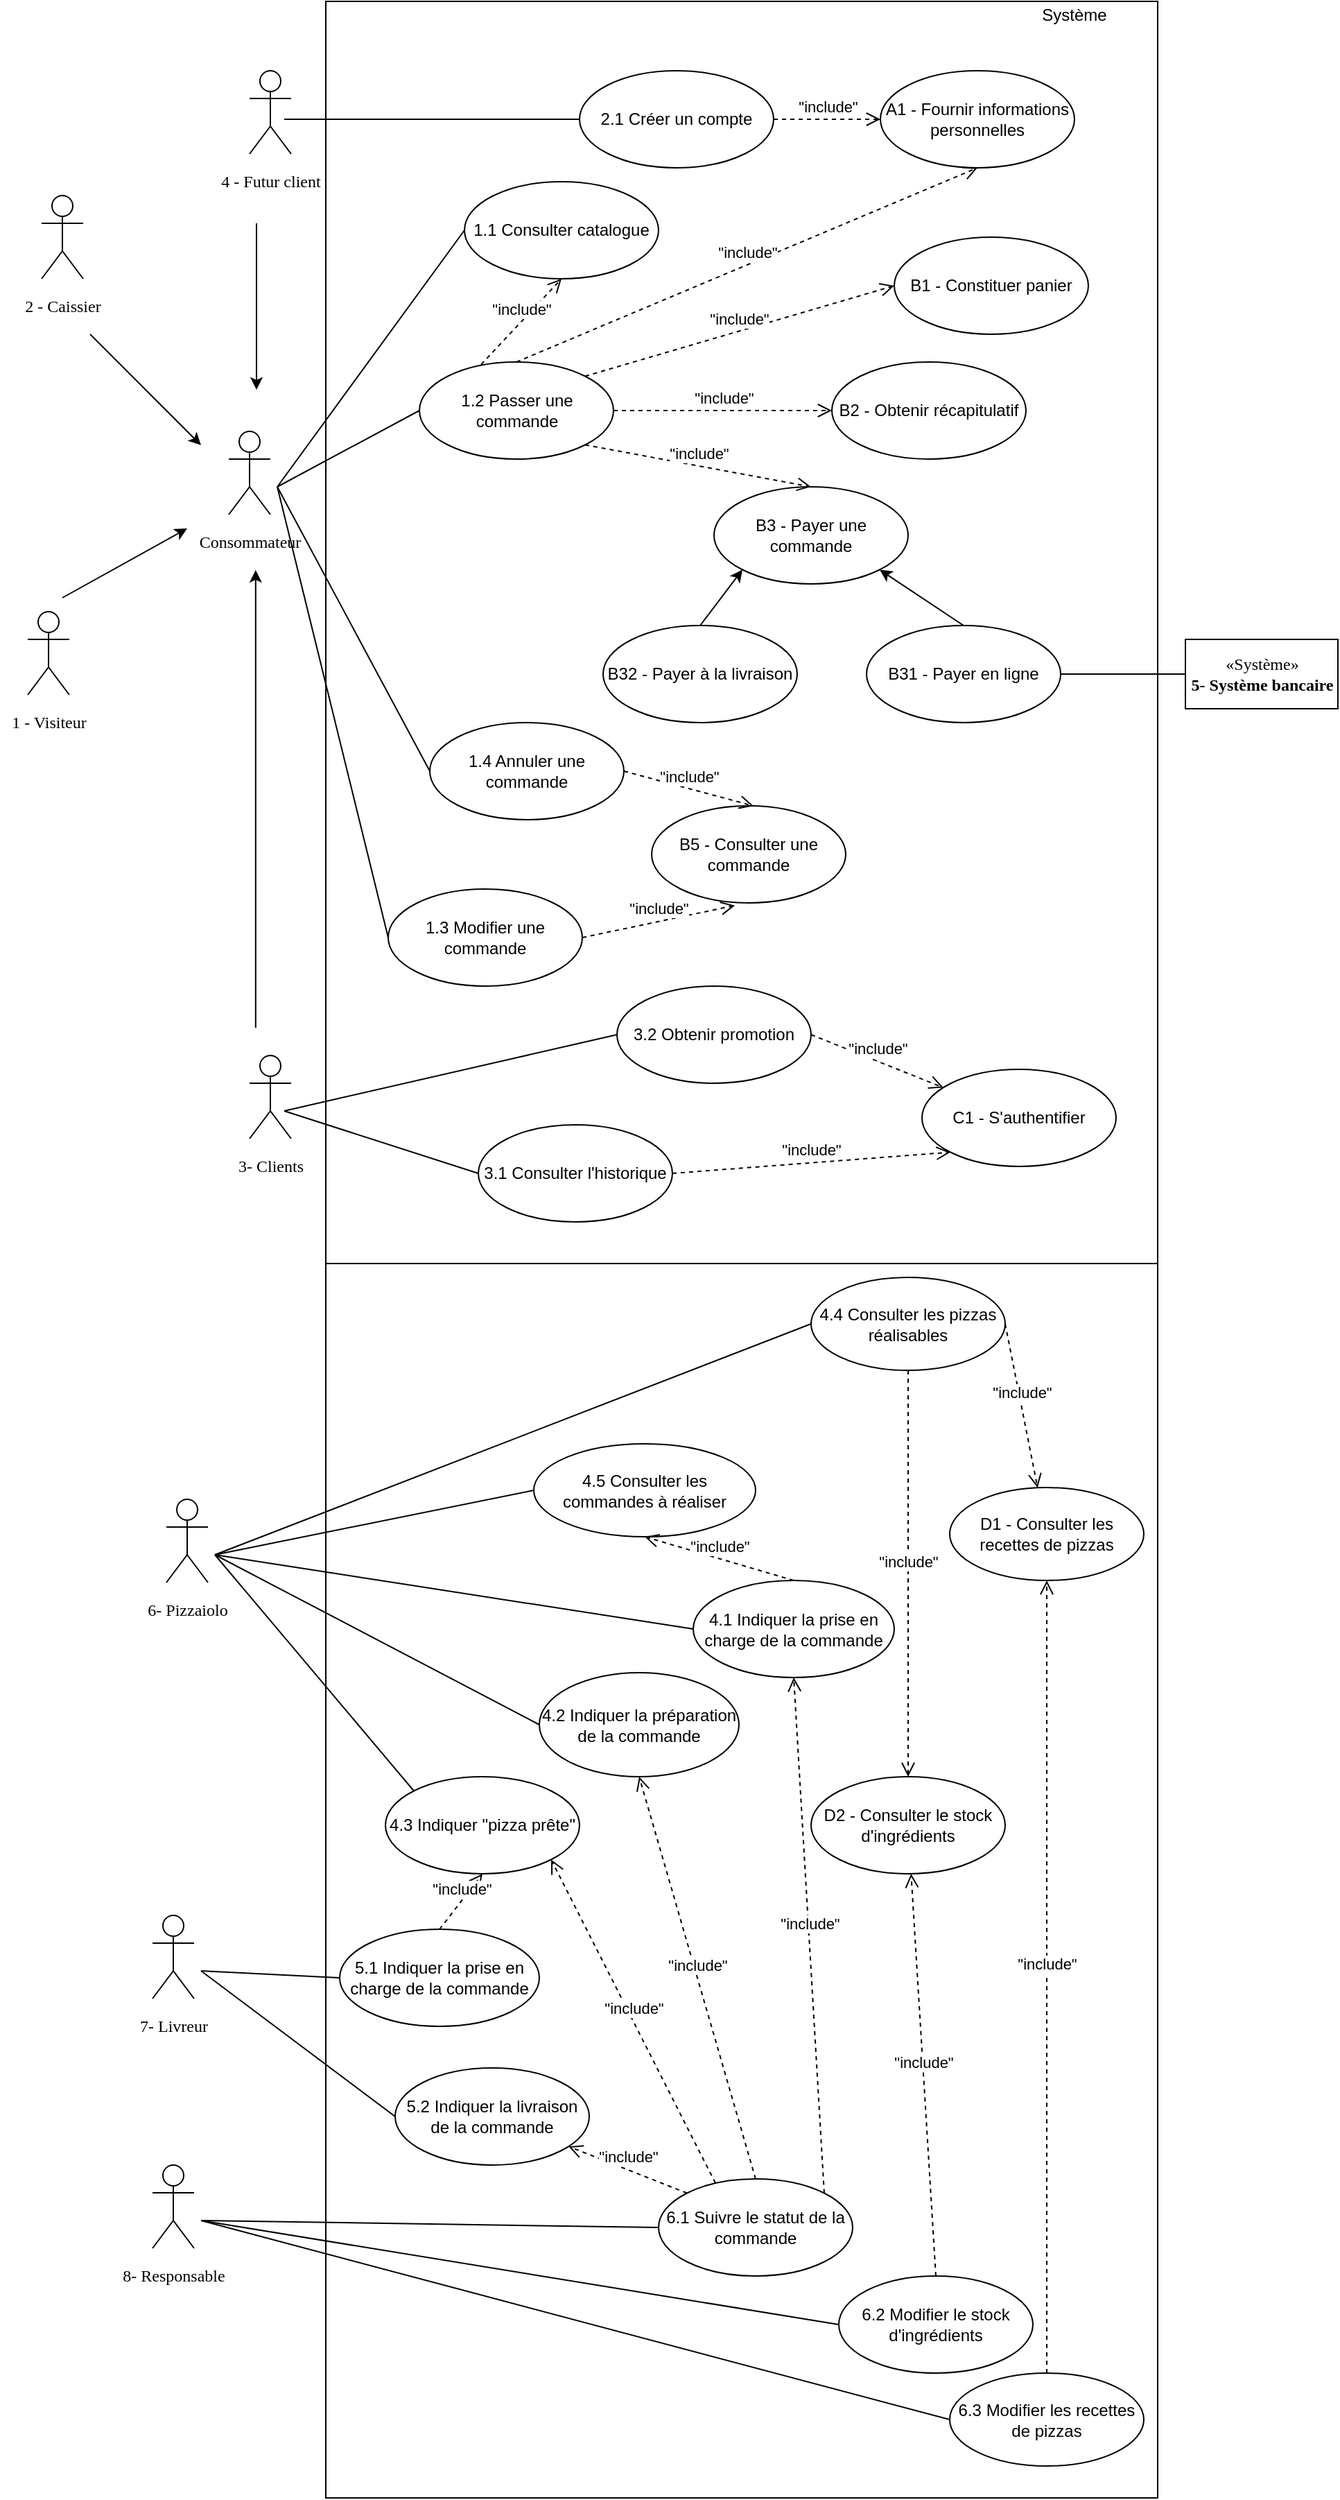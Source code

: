 <mxfile version="12.9.9" type="device"><diagram id="ctI2LuNQ0gcwLJY-sGpV" name="Page-1"><mxGraphModel dx="3130" dy="1325" grid="1" gridSize="10" guides="1" tooltips="1" connect="1" arrows="1" fold="1" page="1" pageScale="1" pageWidth="827" pageHeight="1169" math="0" shadow="0"><root><mxCell id="0"/><mxCell id="1" parent="0"/><mxCell id="JdWaDfL5FiyMulngiToU-1" value="" style="group" parent="1" vertex="1" connectable="0"><mxGeometry x="15" y="470" width="65" height="90" as="geometry"/></mxCell><mxCell id="JdWaDfL5FiyMulngiToU-2" value="Actor" style="shape=umlActor;verticalLabelPosition=bottom;labelBackgroundColor=#ffffff;verticalAlign=top;html=1;noLabel=1;fontColor=none;" parent="JdWaDfL5FiyMulngiToU-1" vertex="1"><mxGeometry x="5" width="30" height="60" as="geometry"/></mxCell><mxCell id="JdWaDfL5FiyMulngiToU-3" value="Consommateur" style="text;html=1;align=center;verticalAlign=middle;resizable=0;points=[];autosize=1;fontFamily=Times New Roman;fontColor=none;" parent="JdWaDfL5FiyMulngiToU-1" vertex="1"><mxGeometry x="-25" y="70" width="90" height="20" as="geometry"/></mxCell><mxCell id="JdWaDfL5FiyMulngiToU-4" value="«Système»&lt;br&gt;&lt;b&gt;5- Système bancaire&lt;br&gt;&lt;/b&gt;" style="html=1;labelBackgroundColor=none;fontFamily=Times New Roman;fontColor=none;" parent="1" vertex="1"><mxGeometry x="710" y="620" width="110" height="50" as="geometry"/></mxCell><mxCell id="JdWaDfL5FiyMulngiToU-5" value="" style="rounded=0;whiteSpace=wrap;html=1;" parent="1" vertex="1"><mxGeometry x="90" y="160" width="600" height="910" as="geometry"/></mxCell><mxCell id="JdWaDfL5FiyMulngiToU-6" value="Système" style="text;html=1;strokeColor=none;fillColor=none;align=center;verticalAlign=middle;whiteSpace=wrap;rounded=0;" parent="1" vertex="1"><mxGeometry x="610" y="160" width="40" height="20" as="geometry"/></mxCell><mxCell id="JdWaDfL5FiyMulngiToU-7" value="1.2 Passer une commande" style="ellipse;whiteSpace=wrap;html=1;" parent="1" vertex="1"><mxGeometry x="157.5" y="420" width="140" height="70" as="geometry"/></mxCell><mxCell id="JdWaDfL5FiyMulngiToU-8" value="B3 - Payer une commande" style="ellipse;whiteSpace=wrap;html=1;" parent="1" vertex="1"><mxGeometry x="370" y="510" width="140" height="70" as="geometry"/></mxCell><mxCell id="JdWaDfL5FiyMulngiToU-9" value="1.3 Modifier une commande" style="ellipse;whiteSpace=wrap;html=1;" parent="1" vertex="1"><mxGeometry x="135" y="800" width="140" height="70" as="geometry"/></mxCell><mxCell id="JdWaDfL5FiyMulngiToU-10" value="1.4 Annuler une commande" style="ellipse;whiteSpace=wrap;html=1;" parent="1" vertex="1"><mxGeometry x="165" y="680" width="140" height="70" as="geometry"/></mxCell><mxCell id="JdWaDfL5FiyMulngiToU-11" value="" style="endArrow=none;html=1;entryX=0;entryY=0.5;entryDx=0;entryDy=0;" parent="1" target="JdWaDfL5FiyMulngiToU-7" edge="1"><mxGeometry width="50" height="50" relative="1" as="geometry"><mxPoint x="55.0" y="510.0" as="sourcePoint"/><mxPoint x="585" y="520" as="targetPoint"/></mxGeometry></mxCell><mxCell id="JdWaDfL5FiyMulngiToU-12" value="B5 - Consulter une commande" style="ellipse;whiteSpace=wrap;html=1;" parent="1" vertex="1"><mxGeometry x="325" y="740" width="140" height="70" as="geometry"/></mxCell><mxCell id="JdWaDfL5FiyMulngiToU-13" value="" style="endArrow=none;html=1;entryX=0;entryY=0.5;entryDx=0;entryDy=0;" parent="1" target="JdWaDfL5FiyMulngiToU-9" edge="1"><mxGeometry width="50" height="50" relative="1" as="geometry"><mxPoint x="55.0" y="510.0" as="sourcePoint"/><mxPoint x="565" y="490" as="targetPoint"/></mxGeometry></mxCell><mxCell id="JdWaDfL5FiyMulngiToU-14" value="" style="endArrow=none;html=1;entryX=0;entryY=0.5;entryDx=0;entryDy=0;" parent="1" target="JdWaDfL5FiyMulngiToU-10" edge="1"><mxGeometry width="50" height="50" relative="1" as="geometry"><mxPoint x="55.0" y="510.0" as="sourcePoint"/><mxPoint x="565" y="490" as="targetPoint"/></mxGeometry></mxCell><mxCell id="JdWaDfL5FiyMulngiToU-15" value="&quot;include&quot;" style="html=1;verticalAlign=bottom;endArrow=open;dashed=1;endSize=8;exitX=1;exitY=0.5;exitDx=0;exitDy=0;entryX=0.525;entryY=0.001;entryDx=0;entryDy=0;entryPerimeter=0;" parent="1" source="JdWaDfL5FiyMulngiToU-10" target="JdWaDfL5FiyMulngiToU-12" edge="1"><mxGeometry relative="1" as="geometry"><mxPoint x="725" y="630" as="sourcePoint"/><mxPoint x="645" y="630" as="targetPoint"/></mxGeometry></mxCell><mxCell id="JdWaDfL5FiyMulngiToU-16" value="&quot;include&quot;" style="html=1;verticalAlign=bottom;endArrow=open;dashed=1;endSize=8;entryX=0.429;entryY=1.026;entryDx=0;entryDy=0;exitX=1;exitY=0.5;exitDx=0;exitDy=0;entryPerimeter=0;" parent="1" source="JdWaDfL5FiyMulngiToU-9" target="JdWaDfL5FiyMulngiToU-12" edge="1"><mxGeometry relative="1" as="geometry"><mxPoint x="469" y="680" as="sourcePoint"/><mxPoint x="428.5" y="740.07" as="targetPoint"/></mxGeometry></mxCell><mxCell id="JdWaDfL5FiyMulngiToU-17" value="B32 - Payer à la livraison" style="ellipse;whiteSpace=wrap;html=1;" parent="1" vertex="1"><mxGeometry x="290" y="610" width="140" height="70" as="geometry"/></mxCell><mxCell id="JdWaDfL5FiyMulngiToU-18" value="B31 - Payer en ligne" style="ellipse;whiteSpace=wrap;html=1;" parent="1" vertex="1"><mxGeometry x="480" y="610" width="140" height="70" as="geometry"/></mxCell><mxCell id="JdWaDfL5FiyMulngiToU-19" value="" style="endArrow=none;html=1;entryX=0;entryY=0.5;entryDx=0;entryDy=0;exitX=1;exitY=0.5;exitDx=0;exitDy=0;" parent="1" source="JdWaDfL5FiyMulngiToU-18" target="JdWaDfL5FiyMulngiToU-4" edge="1"><mxGeometry width="50" height="50" relative="1" as="geometry"><mxPoint x="365" y="620" as="sourcePoint"/><mxPoint x="415" y="570" as="targetPoint"/></mxGeometry></mxCell><mxCell id="JdWaDfL5FiyMulngiToU-20" value="&quot;include&quot;" style="html=1;verticalAlign=bottom;endArrow=open;dashed=1;endSize=8;exitX=1;exitY=1;exitDx=0;exitDy=0;entryX=0.5;entryY=0;entryDx=0;entryDy=0;" parent="1" source="JdWaDfL5FiyMulngiToU-7" target="JdWaDfL5FiyMulngiToU-8" edge="1"><mxGeometry relative="1" as="geometry"><mxPoint x="365" y="860" as="sourcePoint"/><mxPoint x="538.5" y="950.07" as="targetPoint"/></mxGeometry></mxCell><mxCell id="JdWaDfL5FiyMulngiToU-21" value="" style="endArrow=classic;html=1;exitX=0.5;exitY=0;exitDx=0;exitDy=0;entryX=0;entryY=1;entryDx=0;entryDy=0;" parent="1" source="JdWaDfL5FiyMulngiToU-17" target="JdWaDfL5FiyMulngiToU-8" edge="1"><mxGeometry width="50" height="50" relative="1" as="geometry"><mxPoint x="365" y="580" as="sourcePoint"/><mxPoint x="415" y="530" as="targetPoint"/></mxGeometry></mxCell><mxCell id="JdWaDfL5FiyMulngiToU-22" value="" style="endArrow=classic;html=1;exitX=0.5;exitY=0;exitDx=0;exitDy=0;entryX=1;entryY=1;entryDx=0;entryDy=0;" parent="1" source="JdWaDfL5FiyMulngiToU-18" target="JdWaDfL5FiyMulngiToU-8" edge="1"><mxGeometry width="50" height="50" relative="1" as="geometry"><mxPoint x="355" y="630" as="sourcePoint"/><mxPoint x="455.503" y="569.749" as="targetPoint"/></mxGeometry></mxCell><mxCell id="JdWaDfL5FiyMulngiToU-24" value="1.1 Consulter catalogue" style="ellipse;whiteSpace=wrap;html=1;" parent="1" vertex="1"><mxGeometry x="190" y="290" width="140" height="70" as="geometry"/></mxCell><mxCell id="JdWaDfL5FiyMulngiToU-25" value="B1 - Constituer panier" style="ellipse;whiteSpace=wrap;html=1;" parent="1" vertex="1"><mxGeometry x="500" y="330" width="140" height="70" as="geometry"/></mxCell><mxCell id="JdWaDfL5FiyMulngiToU-26" value="" style="endArrow=none;html=1;entryX=0;entryY=0.5;entryDx=0;entryDy=0;" parent="1" target="JdWaDfL5FiyMulngiToU-24" edge="1"><mxGeometry width="50" height="50" relative="1" as="geometry"><mxPoint x="55.0" y="510.0" as="sourcePoint"/><mxPoint x="185" y="445" as="targetPoint"/></mxGeometry></mxCell><mxCell id="JdWaDfL5FiyMulngiToU-27" value="&quot;include&quot;" style="html=1;verticalAlign=bottom;endArrow=open;dashed=1;endSize=8;exitX=1;exitY=0;exitDx=0;exitDy=0;entryX=0;entryY=0.5;entryDx=0;entryDy=0;" parent="1" source="JdWaDfL5FiyMulngiToU-7" target="JdWaDfL5FiyMulngiToU-25" edge="1"><mxGeometry relative="1" as="geometry"><mxPoint x="350" y="492.5" as="sourcePoint"/><mxPoint x="420" y="497.5" as="targetPoint"/></mxGeometry></mxCell><mxCell id="JdWaDfL5FiyMulngiToU-29" value="B2 - Obtenir récapitulatif" style="ellipse;whiteSpace=wrap;html=1;" parent="1" vertex="1"><mxGeometry x="455" y="420" width="140" height="70" as="geometry"/></mxCell><mxCell id="JdWaDfL5FiyMulngiToU-30" value="&quot;include&quot;" style="html=1;verticalAlign=bottom;endArrow=open;dashed=1;endSize=8;exitX=1;exitY=0.5;exitDx=0;exitDy=0;entryX=0;entryY=0.5;entryDx=0;entryDy=0;" parent="1" source="JdWaDfL5FiyMulngiToU-7" target="JdWaDfL5FiyMulngiToU-29" edge="1"><mxGeometry relative="1" as="geometry"><mxPoint x="345" y="480" as="sourcePoint"/><mxPoint x="329" y="540" as="targetPoint"/></mxGeometry></mxCell><mxCell id="JdWaDfL5FiyMulngiToU-31" value="" style="group" parent="1" vertex="1" connectable="0"><mxGeometry x="30" y="920" width="50" height="90" as="geometry"/></mxCell><mxCell id="JdWaDfL5FiyMulngiToU-32" value="Actor" style="shape=umlActor;verticalLabelPosition=bottom;labelBackgroundColor=#ffffff;verticalAlign=top;html=1;noLabel=1;fontColor=none;" parent="JdWaDfL5FiyMulngiToU-31" vertex="1"><mxGeometry x="5" width="30" height="60" as="geometry"/></mxCell><mxCell id="JdWaDfL5FiyMulngiToU-33" value="3- Clients" style="text;html=1;align=center;verticalAlign=middle;resizable=0;points=[];autosize=1;fontFamily=Times New Roman;fontColor=none;" parent="JdWaDfL5FiyMulngiToU-31" vertex="1"><mxGeometry x="-10" y="70" width="60" height="20" as="geometry"/></mxCell><mxCell id="JdWaDfL5FiyMulngiToU-34" value="2.1 Créer un compte" style="ellipse;whiteSpace=wrap;html=1;" parent="1" vertex="1"><mxGeometry x="273" y="210" width="140" height="70" as="geometry"/></mxCell><mxCell id="JdWaDfL5FiyMulngiToU-35" value="C1 - S'authentifier" style="ellipse;whiteSpace=wrap;html=1;" parent="1" vertex="1"><mxGeometry x="520" y="930" width="140" height="70" as="geometry"/></mxCell><mxCell id="JdWaDfL5FiyMulngiToU-36" value="3.1 Consulter l'historique" style="ellipse;whiteSpace=wrap;html=1;" parent="1" vertex="1"><mxGeometry x="200" y="970" width="140" height="70" as="geometry"/></mxCell><mxCell id="JdWaDfL5FiyMulngiToU-37" value="3.2 Obtenir promotion" style="ellipse;whiteSpace=wrap;html=1;" parent="1" vertex="1"><mxGeometry x="300" y="870" width="140" height="70" as="geometry"/></mxCell><mxCell id="JdWaDfL5FiyMulngiToU-38" value="" style="group" parent="1" vertex="1" connectable="0"><mxGeometry x="30" y="210" width="65" height="90" as="geometry"/></mxCell><mxCell id="JdWaDfL5FiyMulngiToU-39" value="Actor" style="shape=umlActor;verticalLabelPosition=bottom;labelBackgroundColor=#ffffff;verticalAlign=top;html=1;noLabel=1;fontColor=none;" parent="JdWaDfL5FiyMulngiToU-38" vertex="1"><mxGeometry x="5" width="30" height="60" as="geometry"/></mxCell><mxCell id="JdWaDfL5FiyMulngiToU-40" value="4 - Futur client" style="text;html=1;align=center;verticalAlign=middle;resizable=0;points=[];autosize=1;fontFamily=Times New Roman;fontColor=none;" parent="JdWaDfL5FiyMulngiToU-38" vertex="1"><mxGeometry x="-25" y="70" width="90" height="20" as="geometry"/></mxCell><mxCell id="JdWaDfL5FiyMulngiToU-41" value="" style="endArrow=none;html=1;entryX=0;entryY=0.5;entryDx=0;entryDy=0;" parent="1" target="JdWaDfL5FiyMulngiToU-36" edge="1"><mxGeometry width="50" height="50" relative="1" as="geometry"><mxPoint x="60.0" y="960.0" as="sourcePoint"/><mxPoint x="290" y="750" as="targetPoint"/></mxGeometry></mxCell><mxCell id="JdWaDfL5FiyMulngiToU-42" value="" style="endArrow=none;html=1;entryX=0;entryY=0.5;entryDx=0;entryDy=0;" parent="1" target="JdWaDfL5FiyMulngiToU-37" edge="1"><mxGeometry width="50" height="50" relative="1" as="geometry"><mxPoint x="60.0" y="960.0" as="sourcePoint"/><mxPoint x="290" y="750" as="targetPoint"/></mxGeometry></mxCell><mxCell id="JdWaDfL5FiyMulngiToU-43" value="&quot;include&quot;" style="html=1;verticalAlign=bottom;endArrow=open;dashed=1;endSize=8;exitX=1;exitY=0.5;exitDx=0;exitDy=0;entryX=0;entryY=1;entryDx=0;entryDy=0;" parent="1" source="JdWaDfL5FiyMulngiToU-36" target="JdWaDfL5FiyMulngiToU-35" edge="1"><mxGeometry relative="1" as="geometry"><mxPoint x="386.5" y="880" as="sourcePoint"/><mxPoint x="520" y="905.07" as="targetPoint"/></mxGeometry></mxCell><mxCell id="JdWaDfL5FiyMulngiToU-44" value="&quot;include&quot;" style="html=1;verticalAlign=bottom;endArrow=open;dashed=1;endSize=8;exitX=1;exitY=0.5;exitDx=0;exitDy=0;exitPerimeter=0;" parent="1" source="JdWaDfL5FiyMulngiToU-37" target="JdWaDfL5FiyMulngiToU-35" edge="1"><mxGeometry relative="1" as="geometry"><mxPoint x="400.503" y="950.251" as="sourcePoint"/><mxPoint x="320" y="925" as="targetPoint"/></mxGeometry></mxCell><mxCell id="JdWaDfL5FiyMulngiToU-45" value="" style="endArrow=none;html=1;exitX=0;exitY=0.5;exitDx=0;exitDy=0;" parent="1" source="JdWaDfL5FiyMulngiToU-34" edge="1"><mxGeometry width="50" height="50" relative="1" as="geometry"><mxPoint x="160" y="370" as="sourcePoint"/><mxPoint x="60.0" y="245" as="targetPoint"/></mxGeometry></mxCell><mxCell id="JdWaDfL5FiyMulngiToU-46" value="" style="endArrow=classic;html=1;" parent="1" edge="1"><mxGeometry width="50" height="50" relative="1" as="geometry"><mxPoint x="39.41" y="900.0" as="sourcePoint"/><mxPoint x="39.41" y="570.0" as="targetPoint"/></mxGeometry></mxCell><mxCell id="JdWaDfL5FiyMulngiToU-47" value="" style="endArrow=classic;html=1;" parent="1" edge="1"><mxGeometry width="50" height="50" relative="1" as="geometry"><mxPoint x="40.0" y="320" as="sourcePoint"/><mxPoint x="40.0" y="440.0" as="targetPoint"/></mxGeometry></mxCell><mxCell id="JdWaDfL5FiyMulngiToU-48" value="A1 - Fournir informations personnelles" style="ellipse;whiteSpace=wrap;html=1;" parent="1" vertex="1"><mxGeometry x="490" y="210" width="140" height="70" as="geometry"/></mxCell><mxCell id="JdWaDfL5FiyMulngiToU-49" value="&quot;include&quot;" style="html=1;verticalAlign=bottom;endArrow=open;dashed=1;endSize=8;exitX=1;exitY=0.5;exitDx=0;exitDy=0;entryX=0;entryY=0.5;entryDx=0;entryDy=0;" parent="1" source="JdWaDfL5FiyMulngiToU-34" target="JdWaDfL5FiyMulngiToU-48" edge="1"><mxGeometry relative="1" as="geometry"><mxPoint x="279.919" y="410.464" as="sourcePoint"/><mxPoint x="510" y="375" as="targetPoint"/></mxGeometry></mxCell><mxCell id="JdWaDfL5FiyMulngiToU-50" value="&quot;include&quot;" style="html=1;verticalAlign=bottom;endArrow=open;dashed=1;endSize=8;exitX=0.5;exitY=0;exitDx=0;exitDy=0;entryX=0.5;entryY=1;entryDx=0;entryDy=0;" parent="1" source="JdWaDfL5FiyMulngiToU-7" target="JdWaDfL5FiyMulngiToU-48" edge="1"><mxGeometry relative="1" as="geometry"><mxPoint x="279.919" y="410.464" as="sourcePoint"/><mxPoint x="510" y="375" as="targetPoint"/></mxGeometry></mxCell><mxCell id="JdWaDfL5FiyMulngiToU-51" value="" style="group" parent="1" vertex="1" connectable="0"><mxGeometry x="-40" y="1720" width="65" height="90" as="geometry"/></mxCell><mxCell id="JdWaDfL5FiyMulngiToU-52" value="Actor" style="shape=umlActor;verticalLabelPosition=bottom;labelBackgroundColor=#ffffff;verticalAlign=top;html=1;noLabel=1;fontColor=none;" parent="JdWaDfL5FiyMulngiToU-51" vertex="1"><mxGeometry x="5" width="30" height="60" as="geometry"/></mxCell><mxCell id="JdWaDfL5FiyMulngiToU-53" value="8- Responsable" style="text;html=1;align=center;verticalAlign=middle;resizable=0;points=[];autosize=1;fontFamily=Times New Roman;fontColor=none;" parent="JdWaDfL5FiyMulngiToU-51" vertex="1"><mxGeometry x="-25" y="70" width="90" height="20" as="geometry"/></mxCell><mxCell id="JdWaDfL5FiyMulngiToU-54" value="" style="group" parent="1" vertex="1" connectable="0"><mxGeometry x="-30" y="1240" width="55" height="90" as="geometry"/></mxCell><mxCell id="JdWaDfL5FiyMulngiToU-55" value="Actor" style="shape=umlActor;verticalLabelPosition=bottom;labelBackgroundColor=#ffffff;verticalAlign=top;html=1;noLabel=1;fontColor=none;" parent="JdWaDfL5FiyMulngiToU-54" vertex="1"><mxGeometry x="5" width="30" height="60" as="geometry"/></mxCell><mxCell id="JdWaDfL5FiyMulngiToU-56" value="6- Pizzaiolo" style="text;html=1;align=center;verticalAlign=middle;resizable=0;points=[];autosize=1;fontFamily=Times New Roman;fontColor=none;" parent="JdWaDfL5FiyMulngiToU-54" vertex="1"><mxGeometry x="-15" y="70" width="70" height="20" as="geometry"/></mxCell><mxCell id="JdWaDfL5FiyMulngiToU-57" value="" style="group" parent="1" vertex="1" connectable="0"><mxGeometry x="-40" y="1540" width="60" height="90" as="geometry"/></mxCell><mxCell id="JdWaDfL5FiyMulngiToU-58" value="Actor" style="shape=umlActor;verticalLabelPosition=bottom;labelBackgroundColor=#ffffff;verticalAlign=top;html=1;noLabel=1;fontColor=none;" parent="JdWaDfL5FiyMulngiToU-57" vertex="1"><mxGeometry x="5" width="30" height="60" as="geometry"/></mxCell><mxCell id="JdWaDfL5FiyMulngiToU-59" value="7- Livreur" style="text;html=1;align=center;verticalAlign=middle;resizable=0;points=[];autosize=1;fontFamily=Times New Roman;fontColor=none;" parent="JdWaDfL5FiyMulngiToU-57" vertex="1"><mxGeometry x="-10" y="70" width="60" height="20" as="geometry"/></mxCell><mxCell id="JdWaDfL5FiyMulngiToU-60" value="" style="rounded=0;whiteSpace=wrap;html=1;" parent="1" vertex="1"><mxGeometry x="90" y="1070" width="600" height="890" as="geometry"/></mxCell><mxCell id="JdWaDfL5FiyMulngiToU-61" value="4.2 Indiquer la préparation de la commande" style="ellipse;whiteSpace=wrap;html=1;" parent="1" vertex="1"><mxGeometry x="244" y="1365" width="144" height="75" as="geometry"/></mxCell><mxCell id="JdWaDfL5FiyMulngiToU-62" value="4.1 Indiquer la prise en charge de la commande" style="ellipse;whiteSpace=wrap;html=1;" parent="1" vertex="1"><mxGeometry x="355" y="1298.5" width="145" height="70" as="geometry"/></mxCell><mxCell id="JdWaDfL5FiyMulngiToU-63" value="5.2 Indiquer la livraison de la commande" style="ellipse;whiteSpace=wrap;html=1;" parent="1" vertex="1"><mxGeometry x="140" y="1650" width="140" height="70" as="geometry"/></mxCell><mxCell id="JdWaDfL5FiyMulngiToU-64" value="6.1 Suivre le statut de la commande" style="ellipse;whiteSpace=wrap;html=1;" parent="1" vertex="1"><mxGeometry x="330" y="1730" width="140" height="70" as="geometry"/></mxCell><mxCell id="JdWaDfL5FiyMulngiToU-65" value="D2 - Consulter le stock d'ingrédients" style="ellipse;whiteSpace=wrap;html=1;" parent="1" vertex="1"><mxGeometry x="440" y="1440" width="140" height="70" as="geometry"/></mxCell><mxCell id="JdWaDfL5FiyMulngiToU-66" value="D1 - Consulter les recettes de pizzas" style="ellipse;whiteSpace=wrap;html=1;" parent="1" vertex="1"><mxGeometry x="540" y="1231.5" width="140" height="67" as="geometry"/></mxCell><mxCell id="JdWaDfL5FiyMulngiToU-67" value="&quot;include&quot;" style="html=1;verticalAlign=bottom;endArrow=open;dashed=1;endSize=8;exitX=0.5;exitY=0;exitDx=0;exitDy=0;entryX=0.5;entryY=1;entryDx=0;entryDy=0;" parent="1" source="JdWaDfL5FiyMulngiToU-64" target="JdWaDfL5FiyMulngiToU-61" edge="1"><mxGeometry relative="1" as="geometry"><mxPoint x="159.497" y="1259.749" as="sourcePoint"/><mxPoint x="330" y="1320" as="targetPoint"/></mxGeometry></mxCell><mxCell id="JdWaDfL5FiyMulngiToU-68" value="&quot;include&quot;" style="html=1;verticalAlign=bottom;endArrow=open;dashed=1;endSize=8;exitX=1;exitY=0;exitDx=0;exitDy=0;entryX=0.5;entryY=1;entryDx=0;entryDy=0;" parent="1" source="JdWaDfL5FiyMulngiToU-64" target="JdWaDfL5FiyMulngiToU-62" edge="1"><mxGeometry relative="1" as="geometry"><mxPoint x="169.497" y="1269.749" as="sourcePoint"/><mxPoint x="340" y="1330" as="targetPoint"/></mxGeometry></mxCell><mxCell id="JdWaDfL5FiyMulngiToU-69" value="&quot;include&quot;" style="html=1;verticalAlign=bottom;endArrow=open;dashed=1;endSize=8;exitX=0;exitY=0;exitDx=0;exitDy=0;" parent="1" source="JdWaDfL5FiyMulngiToU-64" target="JdWaDfL5FiyMulngiToU-63" edge="1"><mxGeometry relative="1" as="geometry"><mxPoint x="179.497" y="1279.749" as="sourcePoint"/><mxPoint x="350" y="1340" as="targetPoint"/></mxGeometry></mxCell><mxCell id="JdWaDfL5FiyMulngiToU-70" value="" style="endArrow=none;html=1;entryX=0;entryY=0.5;entryDx=0;entryDy=0;" parent="1" target="JdWaDfL5FiyMulngiToU-64" edge="1"><mxGeometry width="50" height="50" relative="1" as="geometry"><mxPoint y="1760" as="sourcePoint"/><mxPoint x="330" y="1450" as="targetPoint"/></mxGeometry></mxCell><mxCell id="JdWaDfL5FiyMulngiToU-73" value="" style="endArrow=none;html=1;entryX=0;entryY=0.5;entryDx=0;entryDy=0;" parent="1" target="JdWaDfL5FiyMulngiToU-61" edge="1"><mxGeometry width="50" height="50" relative="1" as="geometry"><mxPoint x="10" y="1280" as="sourcePoint"/><mxPoint x="480.503" y="1208.249" as="targetPoint"/></mxGeometry></mxCell><mxCell id="JdWaDfL5FiyMulngiToU-74" value="" style="endArrow=none;html=1;entryX=0;entryY=0.5;entryDx=0;entryDy=0;" parent="1" target="JdWaDfL5FiyMulngiToU-62" edge="1"><mxGeometry width="50" height="50" relative="1" as="geometry"><mxPoint x="10" y="1280" as="sourcePoint"/><mxPoint x="220" y="1345" as="targetPoint"/></mxGeometry></mxCell><mxCell id="JdWaDfL5FiyMulngiToU-75" value="" style="endArrow=none;html=1;entryX=0;entryY=0.5;entryDx=0;entryDy=0;" parent="1" target="JdWaDfL5FiyMulngiToU-63" edge="1"><mxGeometry width="50" height="50" relative="1" as="geometry"><mxPoint y="1580" as="sourcePoint"/><mxPoint x="220" y="1460" as="targetPoint"/></mxGeometry></mxCell><mxCell id="JdWaDfL5FiyMulngiToU-76" value="6.2 Modifier le stock d'ingrédients" style="ellipse;whiteSpace=wrap;html=1;" parent="1" vertex="1"><mxGeometry x="460" y="1800" width="140" height="70" as="geometry"/></mxCell><mxCell id="JdWaDfL5FiyMulngiToU-77" value="6.3 Modifier les recettes de pizzas" style="ellipse;whiteSpace=wrap;html=1;" parent="1" vertex="1"><mxGeometry x="540" y="1870" width="140" height="67" as="geometry"/></mxCell><mxCell id="JdWaDfL5FiyMulngiToU-78" value="" style="endArrow=none;html=1;entryX=0;entryY=0.5;entryDx=0;entryDy=0;" parent="1" target="JdWaDfL5FiyMulngiToU-76" edge="1"><mxGeometry width="50" height="50" relative="1" as="geometry"><mxPoint y="1760" as="sourcePoint"/><mxPoint x="220" y="1480" as="targetPoint"/></mxGeometry></mxCell><mxCell id="JdWaDfL5FiyMulngiToU-79" value="" style="endArrow=none;html=1;entryX=0;entryY=0.5;entryDx=0;entryDy=0;" parent="1" target="JdWaDfL5FiyMulngiToU-77" edge="1"><mxGeometry width="50" height="50" relative="1" as="geometry"><mxPoint y="1760" as="sourcePoint"/><mxPoint x="220" y="1480" as="targetPoint"/></mxGeometry></mxCell><mxCell id="JdWaDfL5FiyMulngiToU-80" value="&quot;include&quot;" style="html=1;verticalAlign=bottom;endArrow=open;dashed=1;endSize=8;exitX=0.5;exitY=0;exitDx=0;exitDy=0;" parent="1" source="JdWaDfL5FiyMulngiToU-76" target="JdWaDfL5FiyMulngiToU-65" edge="1"><mxGeometry relative="1" as="geometry"><mxPoint x="359.497" y="1580.251" as="sourcePoint"/><mxPoint x="390" y="1360" as="targetPoint"/></mxGeometry></mxCell><mxCell id="JdWaDfL5FiyMulngiToU-81" value="&quot;include&quot;" style="html=1;verticalAlign=bottom;endArrow=open;dashed=1;endSize=8;exitX=0.5;exitY=0;exitDx=0;exitDy=0;" parent="1" source="JdWaDfL5FiyMulngiToU-77" target="JdWaDfL5FiyMulngiToU-66" edge="1"><mxGeometry relative="1" as="geometry"><mxPoint x="369.497" y="1590.251" as="sourcePoint"/><mxPoint x="400" y="1370" as="targetPoint"/></mxGeometry></mxCell><mxCell id="JdWaDfL5FiyMulngiToU-82" value="4.4 Consulter les pizzas réalisables" style="ellipse;whiteSpace=wrap;html=1;" parent="1" vertex="1"><mxGeometry x="440" y="1080" width="140" height="67" as="geometry"/></mxCell><mxCell id="JdWaDfL5FiyMulngiToU-83" value="" style="endArrow=none;html=1;entryX=0;entryY=0.5;entryDx=0;entryDy=0;" parent="1" target="JdWaDfL5FiyMulngiToU-82" edge="1"><mxGeometry width="50" height="50" relative="1" as="geometry"><mxPoint x="10" y="1280" as="sourcePoint"/><mxPoint x="670" y="1100" as="targetPoint"/></mxGeometry></mxCell><mxCell id="JdWaDfL5FiyMulngiToU-84" value="&quot;include&quot;" style="html=1;verticalAlign=bottom;endArrow=open;dashed=1;endSize=8;exitX=1;exitY=0.5;exitDx=0;exitDy=0;" parent="1" source="JdWaDfL5FiyMulngiToU-82" target="JdWaDfL5FiyMulngiToU-66" edge="1"><mxGeometry relative="1" as="geometry"><mxPoint x="520.081" y="1009.536" as="sourcePoint"/><mxPoint x="423.0" y="1020.0" as="targetPoint"/></mxGeometry></mxCell><mxCell id="JdWaDfL5FiyMulngiToU-85" value="&quot;include&quot;" style="html=1;verticalAlign=bottom;endArrow=open;dashed=1;endSize=8;exitX=0.5;exitY=1;exitDx=0;exitDy=0;entryX=0.5;entryY=0;entryDx=0;entryDy=0;" parent="1" source="JdWaDfL5FiyMulngiToU-82" target="JdWaDfL5FiyMulngiToU-65" edge="1"><mxGeometry relative="1" as="geometry"><mxPoint x="530.081" y="1019.536" as="sourcePoint"/><mxPoint x="433.0" y="1030.0" as="targetPoint"/></mxGeometry></mxCell><mxCell id="JdWaDfL5FiyMulngiToU-89" value="4.3 Indiquer &quot;pizza prête&quot;" style="ellipse;whiteSpace=wrap;html=1;" parent="1" vertex="1"><mxGeometry x="133" y="1440" width="140" height="70" as="geometry"/></mxCell><mxCell id="JdWaDfL5FiyMulngiToU-90" value="" style="endArrow=none;html=1;entryX=0;entryY=0;entryDx=0;entryDy=0;" parent="1" target="JdWaDfL5FiyMulngiToU-89" edge="1"><mxGeometry width="50" height="50" relative="1" as="geometry"><mxPoint x="10" y="1280" as="sourcePoint"/><mxPoint x="191" y="1327.5" as="targetPoint"/></mxGeometry></mxCell><mxCell id="JdWaDfL5FiyMulngiToU-91" value="5.1 Indiquer la prise en charge de la commande" style="ellipse;whiteSpace=wrap;html=1;" parent="1" vertex="1"><mxGeometry x="100" y="1550" width="144" height="70" as="geometry"/></mxCell><mxCell id="JdWaDfL5FiyMulngiToU-92" value="" style="endArrow=none;html=1;entryX=0;entryY=0.5;entryDx=0;entryDy=0;" parent="1" target="JdWaDfL5FiyMulngiToU-91" edge="1"><mxGeometry width="50" height="50" relative="1" as="geometry"><mxPoint y="1580" as="sourcePoint"/><mxPoint x="820" y="1500" as="targetPoint"/></mxGeometry></mxCell><mxCell id="JdWaDfL5FiyMulngiToU-93" value="&quot;include&quot;" style="html=1;verticalAlign=bottom;endArrow=open;dashed=1;endSize=8;exitX=0.5;exitY=0;exitDx=0;exitDy=0;entryX=0.5;entryY=1;entryDx=0;entryDy=0;" parent="1" source="JdWaDfL5FiyMulngiToU-91" target="JdWaDfL5FiyMulngiToU-89" edge="1"><mxGeometry relative="1" as="geometry"><mxPoint x="355" y="1610" as="sourcePoint"/><mxPoint x="263" y="1365" as="targetPoint"/></mxGeometry></mxCell><mxCell id="JdWaDfL5FiyMulngiToU-94" value="&quot;include&quot;" style="html=1;verticalAlign=bottom;endArrow=open;dashed=1;endSize=8;exitX=0.293;exitY=0.043;exitDx=0;exitDy=0;entryX=1;entryY=1;entryDx=0;entryDy=0;exitPerimeter=0;" parent="1" source="JdWaDfL5FiyMulngiToU-64" target="JdWaDfL5FiyMulngiToU-89" edge="1"><mxGeometry relative="1" as="geometry"><mxPoint x="400" y="1694" as="sourcePoint"/><mxPoint x="292" y="1345" as="targetPoint"/></mxGeometry></mxCell><mxCell id="1ezow_fH4kNtxymi6U3A-1" value="&quot;include&quot;" style="html=1;verticalAlign=bottom;endArrow=open;dashed=1;endSize=8;exitX=0.318;exitY=0.026;exitDx=0;exitDy=0;entryX=0.5;entryY=1;entryDx=0;entryDy=0;exitPerimeter=0;" parent="1" source="JdWaDfL5FiyMulngiToU-7" target="JdWaDfL5FiyMulngiToU-24" edge="1"><mxGeometry relative="1" as="geometry"><mxPoint x="230" y="470" as="sourcePoint"/><mxPoint x="245" y="550" as="targetPoint"/></mxGeometry></mxCell><mxCell id="6svKHsElHuZ502gntCL9-1" value="" style="group" parent="1" vertex="1" connectable="0"><mxGeometry x="-120" y="300" width="55" height="90" as="geometry"/></mxCell><mxCell id="6svKHsElHuZ502gntCL9-2" value="Actor" style="shape=umlActor;verticalLabelPosition=bottom;labelBackgroundColor=#ffffff;verticalAlign=top;html=1;noLabel=1;fontColor=none;" parent="6svKHsElHuZ502gntCL9-1" vertex="1"><mxGeometry x="5" width="30" height="60" as="geometry"/></mxCell><mxCell id="6svKHsElHuZ502gntCL9-3" value="2 - Caissier" style="text;html=1;align=center;verticalAlign=middle;resizable=0;points=[];autosize=1;fontFamily=Times New Roman;fontColor=none;" parent="6svKHsElHuZ502gntCL9-1" vertex="1"><mxGeometry x="-15" y="70" width="70" height="20" as="geometry"/></mxCell><mxCell id="6svKHsElHuZ502gntCL9-4" value="" style="group" parent="1" vertex="1" connectable="0"><mxGeometry x="-130" y="600" width="55" height="90" as="geometry"/></mxCell><mxCell id="6svKHsElHuZ502gntCL9-5" value="Actor" style="shape=umlActor;verticalLabelPosition=bottom;labelBackgroundColor=#ffffff;verticalAlign=top;html=1;noLabel=1;fontColor=none;" parent="6svKHsElHuZ502gntCL9-4" vertex="1"><mxGeometry x="5" width="30" height="60" as="geometry"/></mxCell><mxCell id="6svKHsElHuZ502gntCL9-6" value="1 - Visiteur" style="text;html=1;align=center;verticalAlign=middle;resizable=0;points=[];autosize=1;fontFamily=Times New Roman;fontColor=none;" parent="6svKHsElHuZ502gntCL9-4" vertex="1"><mxGeometry x="-15" y="70" width="70" height="20" as="geometry"/></mxCell><mxCell id="6svKHsElHuZ502gntCL9-7" value="" style="endArrow=classic;html=1;" parent="1" edge="1"><mxGeometry width="50" height="50" relative="1" as="geometry"><mxPoint x="-80" y="400" as="sourcePoint"/><mxPoint y="480" as="targetPoint"/></mxGeometry></mxCell><mxCell id="6svKHsElHuZ502gntCL9-8" value="" style="endArrow=classic;html=1;" parent="1" edge="1"><mxGeometry width="50" height="50" relative="1" as="geometry"><mxPoint x="-100" y="590" as="sourcePoint"/><mxPoint x="-10" y="540" as="targetPoint"/></mxGeometry></mxCell><mxCell id="aj7MtCcW4Oys_K9JI8K6-1" value="4.5 Consulter les commandes à réaliser" style="ellipse;whiteSpace=wrap;html=1;" parent="1" vertex="1"><mxGeometry x="240" y="1200" width="160" height="67" as="geometry"/></mxCell><mxCell id="aj7MtCcW4Oys_K9JI8K6-2" value="" style="endArrow=none;html=1;entryX=0;entryY=0.5;entryDx=0;entryDy=0;" parent="1" target="aj7MtCcW4Oys_K9JI8K6-1" edge="1"><mxGeometry width="50" height="50" relative="1" as="geometry"><mxPoint x="10" y="1280" as="sourcePoint"/><mxPoint x="350.132" y="1147.009" as="targetPoint"/></mxGeometry></mxCell><mxCell id="aj7MtCcW4Oys_K9JI8K6-3" value="&quot;include&quot;" style="html=1;verticalAlign=bottom;endArrow=open;dashed=1;endSize=8;exitX=0.5;exitY=0;exitDx=0;exitDy=0;entryX=0.5;entryY=1;entryDx=0;entryDy=0;" parent="1" source="JdWaDfL5FiyMulngiToU-62" target="aj7MtCcW4Oys_K9JI8K6-1" edge="1"><mxGeometry relative="1" as="geometry"><mxPoint x="449.497" y="1704.251" as="sourcePoint"/><mxPoint x="430" y="1230" as="targetPoint"/></mxGeometry></mxCell></root></mxGraphModel></diagram></mxfile>
